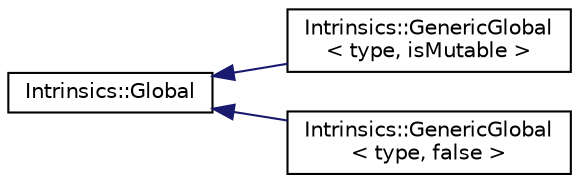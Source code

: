 digraph "Graphical Class Hierarchy"
{
  edge [fontname="Helvetica",fontsize="10",labelfontname="Helvetica",labelfontsize="10"];
  node [fontname="Helvetica",fontsize="10",shape=record];
  rankdir="LR";
  Node0 [label="Intrinsics::Global",height=0.2,width=0.4,color="black", fillcolor="white", style="filled",URL="$struct_intrinsics_1_1_global.html"];
  Node0 -> Node1 [dir="back",color="midnightblue",fontsize="10",style="solid",fontname="Helvetica"];
  Node1 [label="Intrinsics::GenericGlobal\l\< type, isMutable \>",height=0.2,width=0.4,color="black", fillcolor="white", style="filled",URL="$struct_intrinsics_1_1_generic_global.html"];
  Node0 -> Node2 [dir="back",color="midnightblue",fontsize="10",style="solid",fontname="Helvetica"];
  Node2 [label="Intrinsics::GenericGlobal\l\< type, false \>",height=0.2,width=0.4,color="black", fillcolor="white", style="filled",URL="$struct_intrinsics_1_1_generic_global_3_01type_00_01false_01_4.html"];
}
